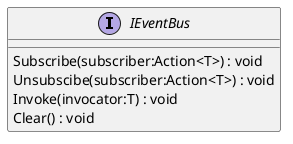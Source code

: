 @startuml
interface IEventBus {
    Subscribe(subscriber:Action<T>) : void
    Unsubscibe(subscriber:Action<T>) : void
    Invoke(invocator:T) : void
    Clear() : void
}
@enduml
